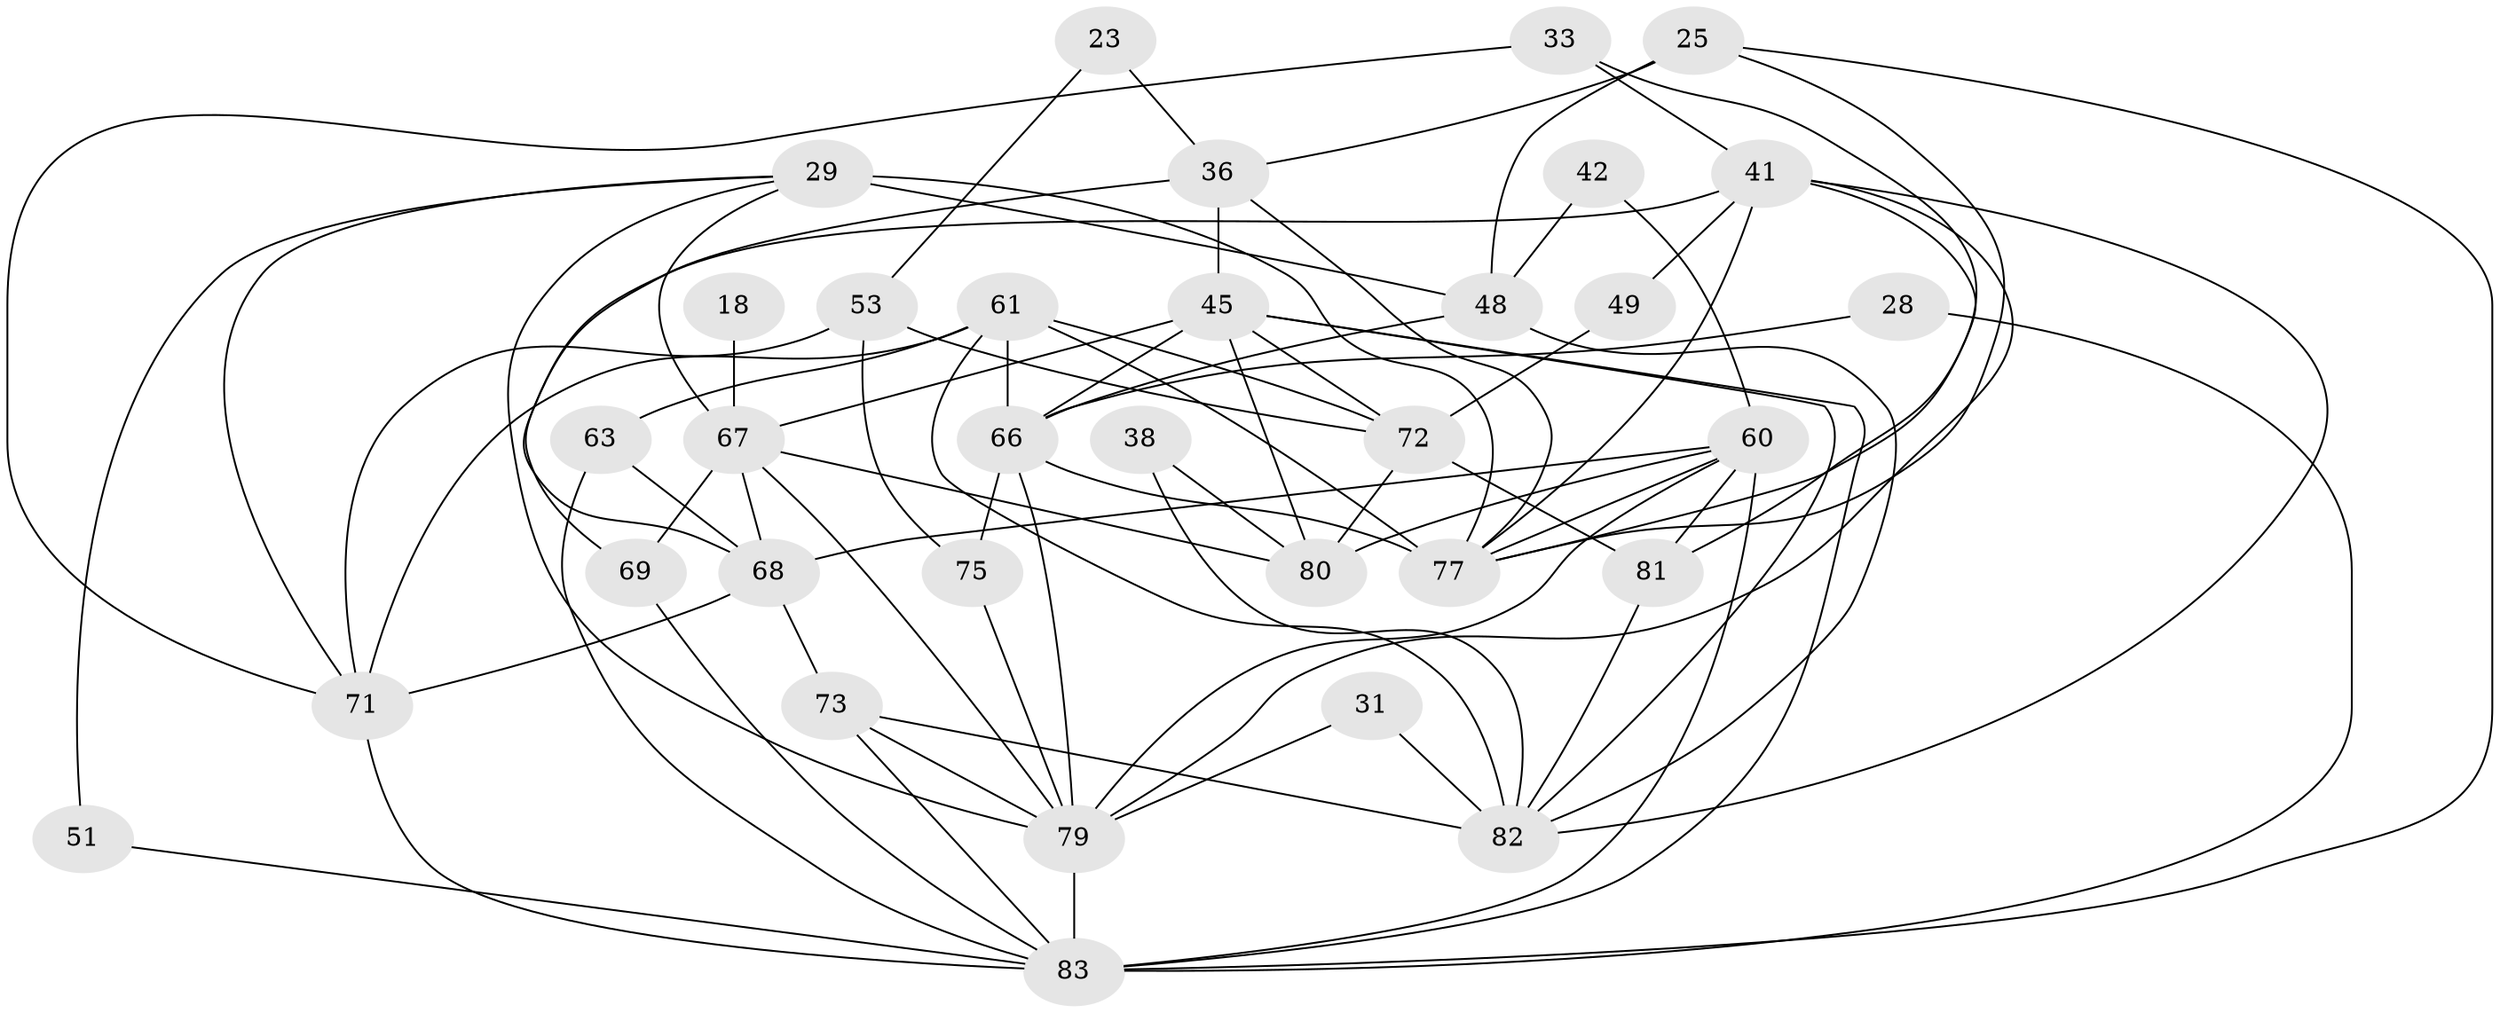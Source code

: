 // original degree distribution, {2: 0.1686746987951807, 5: 0.14457831325301204, 4: 0.3132530120481928, 3: 0.21686746987951808, 7: 0.04819277108433735, 6: 0.08433734939759036, 8: 0.024096385542168676}
// Generated by graph-tools (version 1.1) at 2025/54/03/04/25 21:54:57]
// undirected, 33 vertices, 79 edges
graph export_dot {
graph [start="1"]
  node [color=gray90,style=filled];
  18;
  23;
  25 [super="+13+5"];
  28;
  29 [super="+14"];
  31;
  33 [super="+27"];
  36 [super="+3"];
  38;
  41;
  42;
  45 [super="+8"];
  48 [super="+30"];
  49;
  51;
  53;
  60 [super="+1+50"];
  61 [super="+57"];
  63 [super="+24"];
  66 [super="+16+37+6"];
  67 [super="+21"];
  68 [super="+15+47"];
  69 [super="+46"];
  71 [super="+56+19"];
  72 [super="+20+64"];
  73;
  75 [super="+35"];
  77 [super="+39+52"];
  79 [super="+54+74"];
  80 [super="+32+76"];
  81 [super="+58"];
  82 [super="+62+26"];
  83 [super="+55+78"];
  18 -- 67 [weight=2];
  23 -- 53;
  23 -- 36;
  25 -- 48 [weight=3];
  25 -- 36;
  25 -- 83 [weight=2];
  25 -- 77;
  28 -- 83;
  28 -- 66;
  29 -- 48 [weight=2];
  29 -- 67;
  29 -- 71;
  29 -- 51;
  29 -- 79;
  29 -- 77 [weight=2];
  31 -- 79;
  31 -- 82;
  33 -- 41 [weight=2];
  33 -- 77;
  33 -- 71 [weight=2];
  36 -- 45 [weight=2];
  36 -- 68;
  36 -- 77;
  38 -- 82;
  38 -- 80;
  41 -- 49;
  41 -- 69;
  41 -- 81;
  41 -- 79;
  41 -- 82;
  41 -- 77;
  42 -- 48 [weight=2];
  42 -- 60;
  45 -- 80;
  45 -- 83 [weight=3];
  45 -- 66 [weight=2];
  45 -- 72;
  45 -- 67 [weight=2];
  45 -- 82;
  48 -- 66;
  48 -- 82;
  49 -- 72;
  51 -- 83;
  53 -- 75 [weight=2];
  53 -- 71;
  53 -- 72;
  60 -- 83 [weight=2];
  60 -- 81 [weight=2];
  60 -- 80 [weight=2];
  60 -- 68 [weight=2];
  60 -- 77 [weight=2];
  60 -- 79 [weight=2];
  61 -- 77;
  61 -- 66 [weight=2];
  61 -- 71;
  61 -- 72 [weight=2];
  61 -- 63;
  61 -- 82;
  63 -- 68 [weight=3];
  63 -- 83 [weight=3];
  66 -- 75;
  66 -- 79;
  66 -- 77;
  67 -- 80 [weight=3];
  67 -- 69;
  67 -- 68;
  67 -- 79;
  68 -- 73;
  68 -- 71 [weight=4];
  69 -- 83;
  71 -- 83;
  72 -- 80;
  72 -- 81;
  73 -- 83 [weight=2];
  73 -- 79;
  73 -- 82 [weight=3];
  75 -- 79;
  79 -- 83;
  81 -- 82;
}
